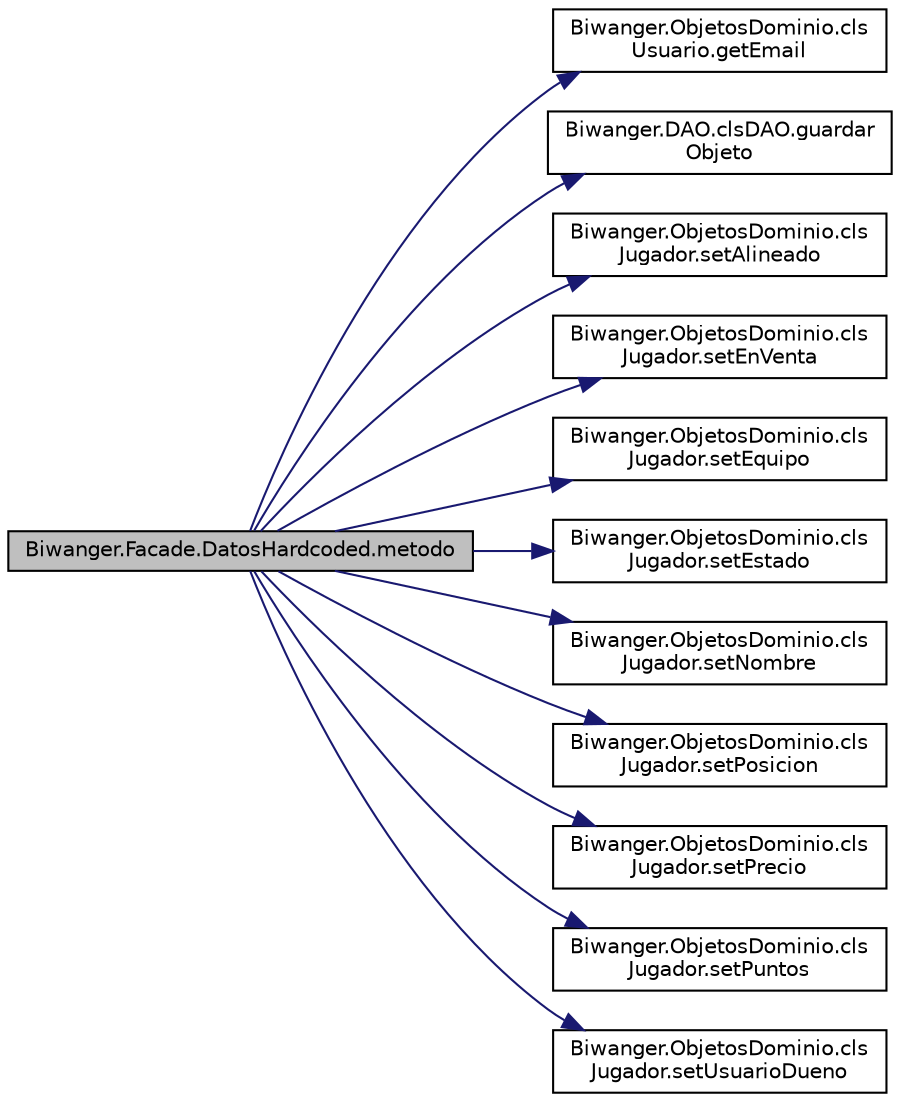 digraph "Biwanger.Facade.DatosHardcoded.metodo"
{
 // LATEX_PDF_SIZE
  edge [fontname="Helvetica",fontsize="10",labelfontname="Helvetica",labelfontsize="10"];
  node [fontname="Helvetica",fontsize="10",shape=record];
  rankdir="LR";
  Node1 [label="Biwanger.Facade.DatosHardcoded.metodo",height=0.2,width=0.4,color="black", fillcolor="grey75", style="filled", fontcolor="black",tooltip=" "];
  Node1 -> Node2 [color="midnightblue",fontsize="10",style="solid",fontname="Helvetica"];
  Node2 [label="Biwanger.ObjetosDominio.cls\lUsuario.getEmail",height=0.2,width=0.4,color="black", fillcolor="white", style="filled",URL="$class_biwanger_1_1_objetos_dominio_1_1cls_usuario.html#a8137c479da09fd405d6986fb0dcad337",tooltip=" "];
  Node1 -> Node3 [color="midnightblue",fontsize="10",style="solid",fontname="Helvetica"];
  Node3 [label="Biwanger.DAO.clsDAO.guardar\lObjeto",height=0.2,width=0.4,color="black", fillcolor="white", style="filled",URL="$class_biwanger_1_1_d_a_o_1_1cls_d_a_o.html#ad5b516889068247c5e4f9ff890c295cc",tooltip=" "];
  Node1 -> Node4 [color="midnightblue",fontsize="10",style="solid",fontname="Helvetica"];
  Node4 [label="Biwanger.ObjetosDominio.cls\lJugador.setAlineado",height=0.2,width=0.4,color="black", fillcolor="white", style="filled",URL="$class_biwanger_1_1_objetos_dominio_1_1cls_jugador.html#a265a850f64bbda83665969cf4846303f",tooltip=" "];
  Node1 -> Node5 [color="midnightblue",fontsize="10",style="solid",fontname="Helvetica"];
  Node5 [label="Biwanger.ObjetosDominio.cls\lJugador.setEnVenta",height=0.2,width=0.4,color="black", fillcolor="white", style="filled",URL="$class_biwanger_1_1_objetos_dominio_1_1cls_jugador.html#ae668c0abb6694277ae8a1c848dff6b8c",tooltip=" "];
  Node1 -> Node6 [color="midnightblue",fontsize="10",style="solid",fontname="Helvetica"];
  Node6 [label="Biwanger.ObjetosDominio.cls\lJugador.setEquipo",height=0.2,width=0.4,color="black", fillcolor="white", style="filled",URL="$class_biwanger_1_1_objetos_dominio_1_1cls_jugador.html#a471cca2bb0ada262390ae1bab70c5f40",tooltip=" "];
  Node1 -> Node7 [color="midnightblue",fontsize="10",style="solid",fontname="Helvetica"];
  Node7 [label="Biwanger.ObjetosDominio.cls\lJugador.setEstado",height=0.2,width=0.4,color="black", fillcolor="white", style="filled",URL="$class_biwanger_1_1_objetos_dominio_1_1cls_jugador.html#a238079c4495087a9dff9ed3cb4e2e811",tooltip=" "];
  Node1 -> Node8 [color="midnightblue",fontsize="10",style="solid",fontname="Helvetica"];
  Node8 [label="Biwanger.ObjetosDominio.cls\lJugador.setNombre",height=0.2,width=0.4,color="black", fillcolor="white", style="filled",URL="$class_biwanger_1_1_objetos_dominio_1_1cls_jugador.html#a60572c13d0b05943d8ed574e7d67dda7",tooltip=" "];
  Node1 -> Node9 [color="midnightblue",fontsize="10",style="solid",fontname="Helvetica"];
  Node9 [label="Biwanger.ObjetosDominio.cls\lJugador.setPosicion",height=0.2,width=0.4,color="black", fillcolor="white", style="filled",URL="$class_biwanger_1_1_objetos_dominio_1_1cls_jugador.html#a5fb2ef2b2c081abf6739a413073a79f2",tooltip=" "];
  Node1 -> Node10 [color="midnightblue",fontsize="10",style="solid",fontname="Helvetica"];
  Node10 [label="Biwanger.ObjetosDominio.cls\lJugador.setPrecio",height=0.2,width=0.4,color="black", fillcolor="white", style="filled",URL="$class_biwanger_1_1_objetos_dominio_1_1cls_jugador.html#a7b053281484420836da2f071a5cd90e3",tooltip=" "];
  Node1 -> Node11 [color="midnightblue",fontsize="10",style="solid",fontname="Helvetica"];
  Node11 [label="Biwanger.ObjetosDominio.cls\lJugador.setPuntos",height=0.2,width=0.4,color="black", fillcolor="white", style="filled",URL="$class_biwanger_1_1_objetos_dominio_1_1cls_jugador.html#a28cf9c9f2fb7dc608cb0524ac2afd77e",tooltip=" "];
  Node1 -> Node12 [color="midnightblue",fontsize="10",style="solid",fontname="Helvetica"];
  Node12 [label="Biwanger.ObjetosDominio.cls\lJugador.setUsuarioDueno",height=0.2,width=0.4,color="black", fillcolor="white", style="filled",URL="$class_biwanger_1_1_objetos_dominio_1_1cls_jugador.html#a40acc7386d0c01c8cc6541cc6e330928",tooltip=" "];
}
